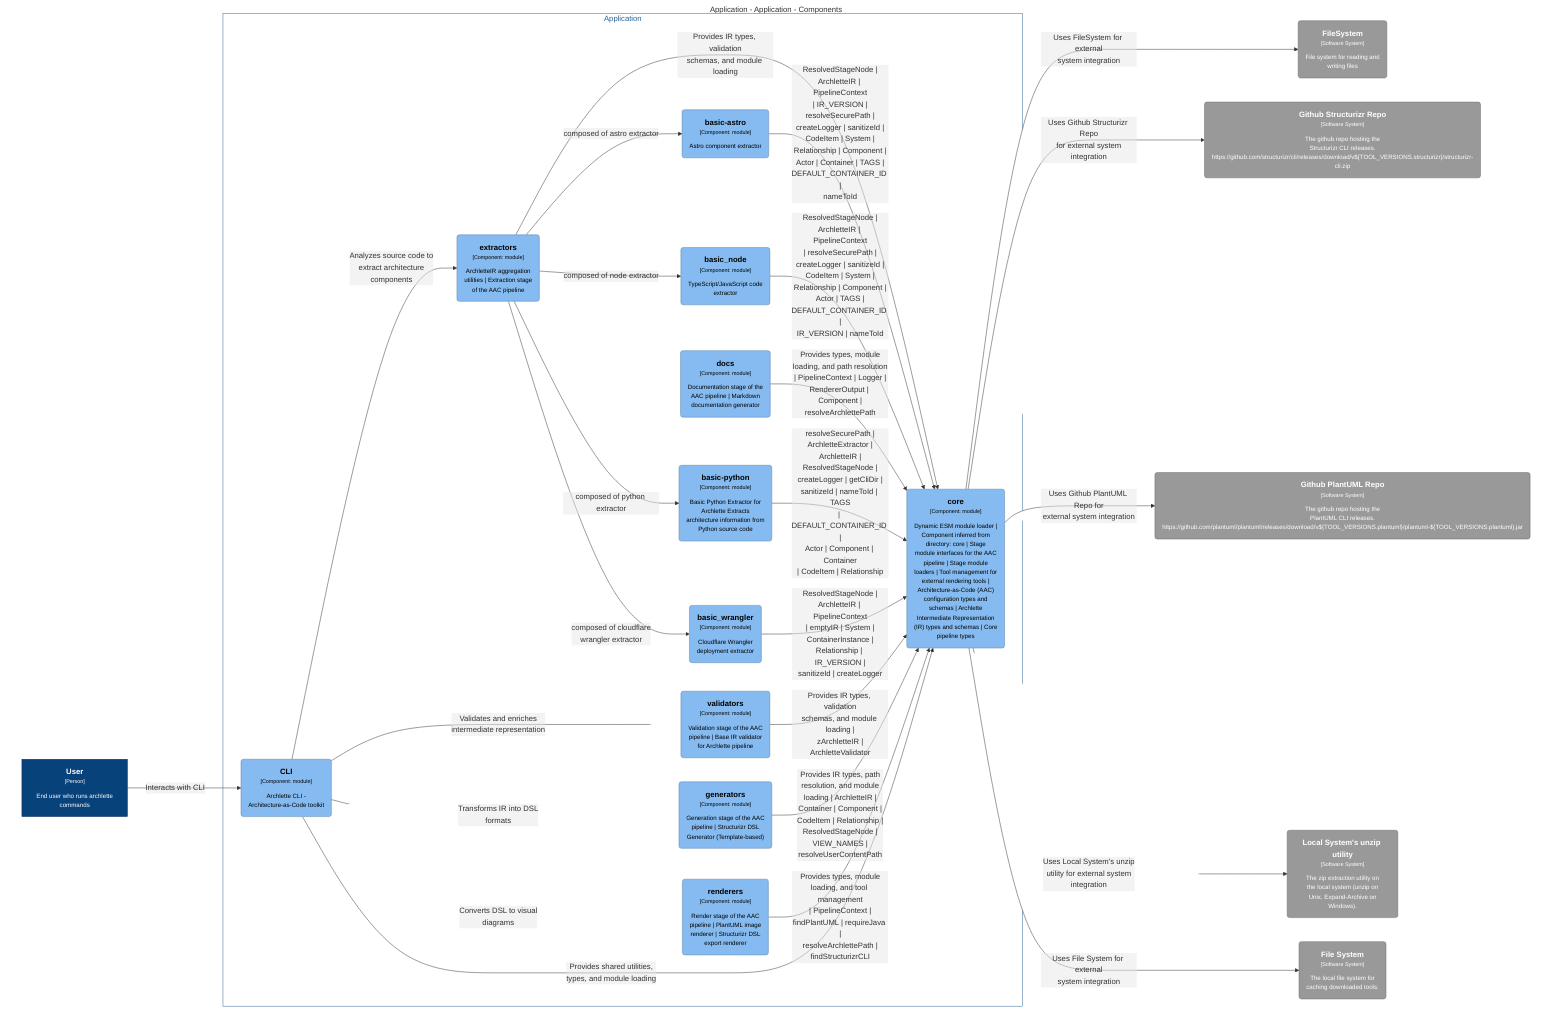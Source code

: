graph TB
  linkStyle default fill:#ffffff

  subgraph diagram ["Application - Application - Components"]
    style diagram fill:#ffffff,stroke:#ffffff

    1["<div style='font-weight: bold'>User</div><div style='font-size: 70%; margin-top: 0px'>[Person]</div><div style='font-size: 80%; margin-top:10px'>End user who runs archlette<br />commands</div>"]
    style 1 fill:#08427b,stroke:#052e56,color:#ffffff
    2("<div style='font-weight: bold'>FileSystem</div><div style='font-size: 70%; margin-top: 0px'>[Software System]</div><div style='font-size: 80%; margin-top:10px'>File system for reading and<br />writing files</div>")
    style 2 fill:#999999,stroke:#6b6b6b,color:#ffffff
    3("<div style='font-weight: bold'>Github Structurizr Repo</div><div style='font-size: 70%; margin-top: 0px'>[Software System]</div><div style='font-size: 80%; margin-top:10px'>The github repo hosting the<br />Structurizr CLI releases.<br />https://github.com/structurizr/cli/releases/download/v${TOOL_VERSIONS.structurizr}/structurizr-cli.zip</div>")
    style 3 fill:#999999,stroke:#6b6b6b,color:#ffffff
    4("<div style='font-weight: bold'>Github PlantUML Repo</div><div style='font-size: 70%; margin-top: 0px'>[Software System]</div><div style='font-size: 80%; margin-top:10px'>The github repo hosting the<br />PlantUML CLI releases.<br />https://github.com/plantuml/plantuml/releases/download/v${TOOL_VERSIONS.plantuml}/plantuml-${TOOL_VERSIONS.plantuml}.jar</div>")
    style 4 fill:#999999,stroke:#6b6b6b,color:#ffffff
    5("<div style='font-weight: bold'>Local System's unzip utility</div><div style='font-size: 70%; margin-top: 0px'>[Software System]</div><div style='font-size: 80%; margin-top:10px'>The zip extraction utility on<br />the local system (unzip on<br />Unix, Expand-Archive on<br />Windows).</div>")
    style 5 fill:#999999,stroke:#6b6b6b,color:#ffffff
    6("<div style='font-weight: bold'>File System</div><div style='font-size: 70%; margin-top: 0px'>[Software System]</div><div style='font-size: 80%; margin-top:10px'>The local file system for<br />caching downloaded tools.</div>")
    style 6 fill:#999999,stroke:#6b6b6b,color:#ffffff

    subgraph 8 ["Application"]
      style 8 fill:#ffffff,stroke:#2e6295,color:#2e6295

      10("<div style='font-weight: bold'>extractors</div><div style='font-size: 70%; margin-top: 0px'>[Component: module]</div><div style='font-size: 80%; margin-top:10px'>ArchletteIR aggregation<br />utilities | Extraction stage<br />of the AAC pipeline</div>")
      style 10 fill:#85bbf0,stroke:#5d82a8,color:#000000
      11("<div style='font-weight: bold'>validators</div><div style='font-size: 70%; margin-top: 0px'>[Component: module]</div><div style='font-size: 80%; margin-top:10px'>Validation stage of the AAC<br />pipeline | Base IR validator<br />for Archlette pipeline</div>")
      style 11 fill:#85bbf0,stroke:#5d82a8,color:#000000
      12("<div style='font-weight: bold'>generators</div><div style='font-size: 70%; margin-top: 0px'>[Component: module]</div><div style='font-size: 80%; margin-top:10px'>Generation stage of the AAC<br />pipeline | Structurizr DSL<br />Generator (Template-based)</div>")
      style 12 fill:#85bbf0,stroke:#5d82a8,color:#000000
      13("<div style='font-weight: bold'>renderers</div><div style='font-size: 70%; margin-top: 0px'>[Component: module]</div><div style='font-size: 80%; margin-top:10px'>Render stage of the AAC<br />pipeline | PlantUML image<br />renderer | Structurizr DSL<br />export renderer</div>")
      style 13 fill:#85bbf0,stroke:#5d82a8,color:#000000
      14("<div style='font-weight: bold'>docs</div><div style='font-size: 70%; margin-top: 0px'>[Component: module]</div><div style='font-size: 80%; margin-top:10px'>Documentation stage of the<br />AAC pipeline | Markdown<br />documentation generator</div>")
      style 14 fill:#85bbf0,stroke:#5d82a8,color:#000000
      15("<div style='font-weight: bold'>core</div><div style='font-size: 70%; margin-top: 0px'>[Component: module]</div><div style='font-size: 80%; margin-top:10px'>Dynamic ESM module loader |<br />Component inferred from<br />directory: core | Stage<br />module interfaces for the AAC<br />pipeline | Stage module<br />loaders | Tool management for<br />external rendering tools |<br />Architecture-as-Code (AAC)<br />configuration types and<br />schemas | Archlette<br />Intermediate Representation<br />(IR) types and schemas | Core<br />pipeline types</div>")
      style 15 fill:#85bbf0,stroke:#5d82a8,color:#000000
      16("<div style='font-weight: bold'>basic-astro</div><div style='font-size: 70%; margin-top: 0px'>[Component: module]</div><div style='font-size: 80%; margin-top:10px'>Astro component extractor</div>")
      style 16 fill:#85bbf0,stroke:#5d82a8,color:#000000
      17("<div style='font-weight: bold'>basic_node</div><div style='font-size: 70%; margin-top: 0px'>[Component: module]</div><div style='font-size: 80%; margin-top:10px'>TypeScript/JavaScript code<br />extractor</div>")
      style 17 fill:#85bbf0,stroke:#5d82a8,color:#000000
      18("<div style='font-weight: bold'>basic-python</div><div style='font-size: 70%; margin-top: 0px'>[Component: module]</div><div style='font-size: 80%; margin-top:10px'>Basic Python Extractor for<br />Archlette Extracts<br />architecture information from<br />Python source code</div>")
      style 18 fill:#85bbf0,stroke:#5d82a8,color:#000000
      19("<div style='font-weight: bold'>basic_wrangler</div><div style='font-size: 70%; margin-top: 0px'>[Component: module]</div><div style='font-size: 80%; margin-top:10px'>Cloudflare Wrangler<br />deployment extractor</div>")
      style 19 fill:#85bbf0,stroke:#5d82a8,color:#000000
      9("<div style='font-weight: bold'>CLI</div><div style='font-size: 70%; margin-top: 0px'>[Component: module]</div><div style='font-size: 80%; margin-top:10px'>Archlette CLI -<br />Architecture-as-Code toolkit</div>")
      style 9 fill:#85bbf0,stroke:#5d82a8,color:#000000
    end

    9-- "<div>Analyzes source code to<br />extract architecture<br />components</div><div style='font-size: 70%'></div>" -->10
    9-- "<div>Validates and enriches<br />intermediate representation</div><div style='font-size: 70%'></div>" -->11
    9-- "<div>Transforms IR into DSL<br />formats</div><div style='font-size: 70%'></div>" -->12
    9-- "<div>Converts DSL to visual<br />diagrams</div><div style='font-size: 70%'></div>" -->13
    9-- "<div>Provides shared utilities,<br />types, and module loading</div><div style='font-size: 70%'></div>" -->15
    10-- "<div>Provides IR types, validation<br />schemas, and module loading</div><div style='font-size: 70%'></div>" -->15
    10-- "<div>composed of astro extractor</div><div style='font-size: 70%'></div>" -->16
    10-- "<div>composed of node extractor</div><div style='font-size: 70%'></div>" -->17
    10-- "<div>composed of python extractor</div><div style='font-size: 70%'></div>" -->18
    10-- "<div>composed of cloudflare<br />wrangler extractor</div><div style='font-size: 70%'></div>" -->19
    11-- "<div>Provides IR types, validation<br />schemas, and module loading |<br />zArchletteIR |<br />ArchletteValidator</div><div style='font-size: 70%'></div>" -->15
    12-- "<div>Provides IR types, path<br />resolution, and module<br />loading | ArchletteIR |<br />Container | Component |<br />CodeItem | Relationship |<br />ResolvedStageNode |<br />VIEW_NAMES |<br />resolveUserContentPath</div><div style='font-size: 70%'></div>" -->15
    13-- "<div>Provides types, module<br />loading, and tool management<br />| PipelineContext |<br />findPlantUML | requireJava |<br />resolveArchlettePath |<br />findStructurizrCLI</div><div style='font-size: 70%'></div>" -->15
    14-- "<div>Provides types, module<br />loading, and path resolution<br />| PipelineContext | Logger |<br />RendererOutput | Component |<br />resolveArchlettePath</div><div style='font-size: 70%'></div>" -->15
    16-- "<div>ResolvedStageNode |<br />ArchletteIR | PipelineContext<br />| IR_VERSION |<br />resolveSecurePath |<br />createLogger | sanitizeId |<br />CodeItem | System |<br />Relationship | Component |<br />Actor | Container | TAGS |<br />DEFAULT_CONTAINER_ID |<br />nameToId</div><div style='font-size: 70%'></div>" -->15
    17-- "<div>ResolvedStageNode |<br />ArchletteIR | PipelineContext<br />| resolveSecurePath |<br />createLogger | sanitizeId |<br />CodeItem | System |<br />Relationship | Component |<br />Actor | TAGS |<br />DEFAULT_CONTAINER_ID |<br />IR_VERSION | nameToId</div><div style='font-size: 70%'></div>" -->15
    18-- "<div>resolveSecurePath |<br />ArchletteExtractor |<br />ArchletteIR |<br />ResolvedStageNode |<br />createLogger | getCliDir |<br />sanitizeId | nameToId | TAGS<br />| DEFAULT_CONTAINER_ID |<br />Actor | Component | Container<br />| CodeItem | Relationship</div><div style='font-size: 70%'></div>" -->15
    19-- "<div>ResolvedStageNode |<br />ArchletteIR | PipelineContext<br />| emptyIR | System |<br />ContainerInstance |<br />Relationship | IR_VERSION |<br />sanitizeId | createLogger</div><div style='font-size: 70%'></div>" -->15
    1-- "<div>Interacts with CLI</div><div style='font-size: 70%'></div>" -->9
    15-- "<div>Uses FileSystem for external<br />system integration</div><div style='font-size: 70%'></div>" -->2
    15-- "<div>Uses Github Structurizr Repo<br />for external system<br />integration</div><div style='font-size: 70%'></div>" -->3
    15-- "<div>Uses Github PlantUML Repo for<br />external system integration</div><div style='font-size: 70%'></div>" -->4
    15-- "<div>Uses Local System's unzip<br />utility for external system<br />integration</div><div style='font-size: 70%'></div>" -->5
    15-- "<div>Uses File System for external<br />system integration</div><div style='font-size: 70%'></div>" -->6
  end